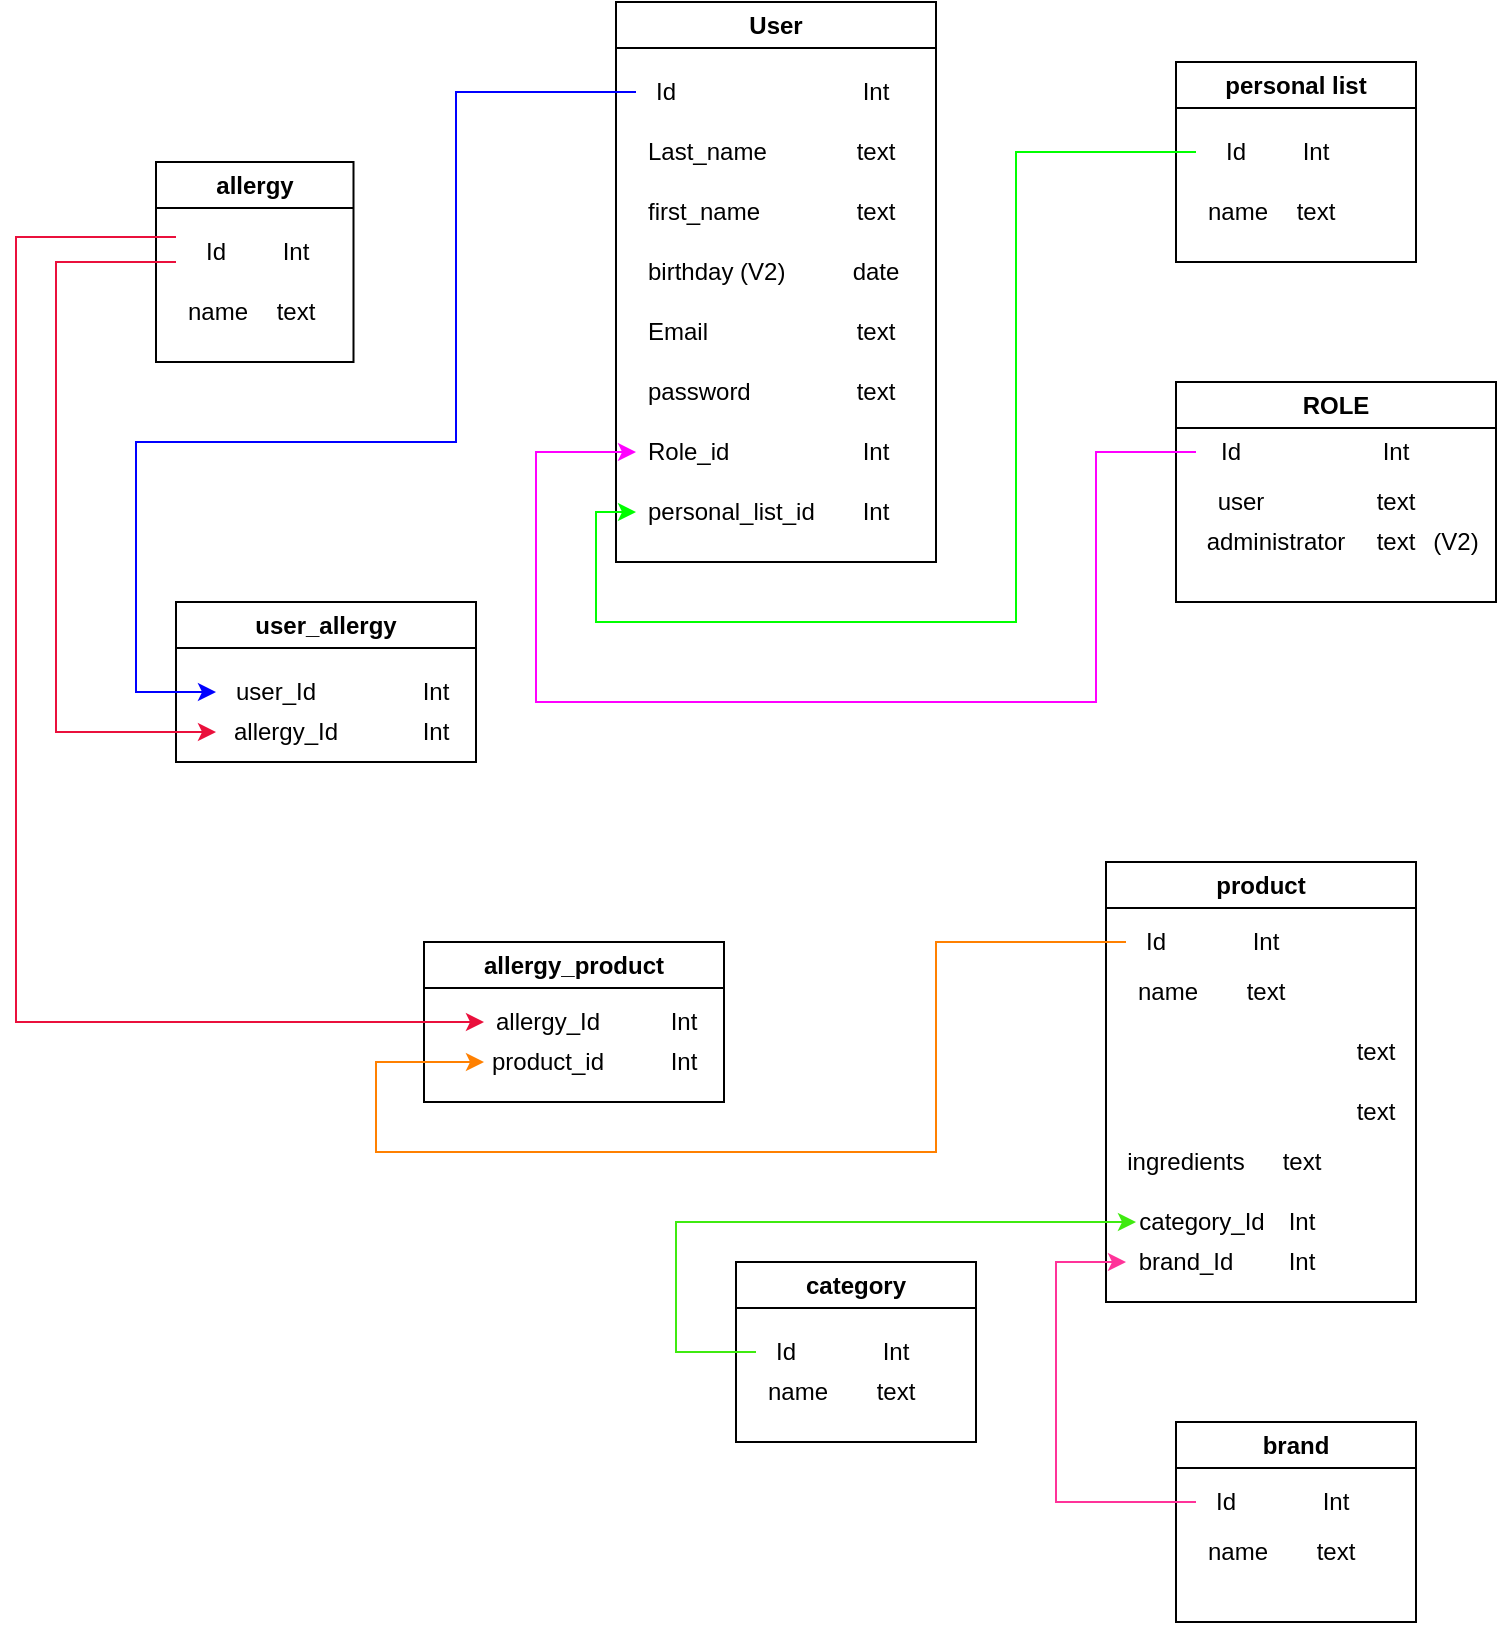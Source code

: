 <mxfile>
    <diagram id="YRYmNDUb8U3ld6joKBLH" name="Page-1">
        <mxGraphModel dx="1147" dy="509" grid="1" gridSize="10" guides="1" tooltips="1" connect="1" arrows="1" fold="1" page="1" pageScale="1" pageWidth="827" pageHeight="1169" math="0" shadow="0">
            <root>
                <mxCell id="0"/>
                <mxCell id="1" parent="0"/>
                <mxCell id="2" value="User" style="swimlane;whiteSpace=wrap;html=1;" parent="1" vertex="1">
                    <mxGeometry x="360" y="10" width="160" height="280" as="geometry"/>
                </mxCell>
                <mxCell id="3" value="Last_name" style="text;strokeColor=none;fillColor=none;align=left;verticalAlign=middle;spacingLeft=4;spacingRight=4;overflow=hidden;points=[[0,0.5],[1,0.5]];portConstraint=eastwest;rotatable=0;whiteSpace=wrap;html=1;" parent="2" vertex="1">
                    <mxGeometry x="10" y="60" width="80" height="30" as="geometry"/>
                </mxCell>
                <mxCell id="4" value="first_name" style="text;strokeColor=none;fillColor=none;align=left;verticalAlign=middle;spacingLeft=4;spacingRight=4;overflow=hidden;points=[[0,0.5],[1,0.5]];portConstraint=eastwest;rotatable=0;whiteSpace=wrap;html=1;" parent="2" vertex="1">
                    <mxGeometry x="10" y="90" width="80" height="30" as="geometry"/>
                </mxCell>
                <mxCell id="5" value="birthday (V2)" style="text;strokeColor=none;fillColor=none;align=left;verticalAlign=middle;spacingLeft=4;spacingRight=4;overflow=hidden;points=[[0,0.5],[1,0.5]];portConstraint=eastwest;rotatable=0;whiteSpace=wrap;html=1;" parent="2" vertex="1">
                    <mxGeometry x="10" y="120" width="80" height="30" as="geometry"/>
                </mxCell>
                <mxCell id="6" value="Email" style="text;strokeColor=none;fillColor=none;align=left;verticalAlign=middle;spacingLeft=4;spacingRight=4;overflow=hidden;points=[[0,0.5],[1,0.5]];portConstraint=eastwest;rotatable=0;whiteSpace=wrap;html=1;" parent="2" vertex="1">
                    <mxGeometry x="10" y="150" width="70" height="30" as="geometry"/>
                </mxCell>
                <mxCell id="7" value="password" style="text;strokeColor=none;fillColor=none;align=left;verticalAlign=middle;spacingLeft=4;spacingRight=4;overflow=hidden;points=[[0,0.5],[1,0.5]];portConstraint=eastwest;rotatable=0;whiteSpace=wrap;html=1;" parent="2" vertex="1">
                    <mxGeometry x="10" y="180" width="70" height="30" as="geometry"/>
                </mxCell>
                <mxCell id="8" value="Id" style="text;html=1;strokeColor=none;fillColor=none;align=center;verticalAlign=middle;whiteSpace=wrap;rounded=0;" parent="2" vertex="1">
                    <mxGeometry x="10" y="30" width="30" height="30" as="geometry"/>
                </mxCell>
                <mxCell id="9" value="Int" style="text;html=1;strokeColor=none;fillColor=none;align=center;verticalAlign=middle;whiteSpace=wrap;rounded=0;" parent="2" vertex="1">
                    <mxGeometry x="100" y="30" width="60" height="30" as="geometry"/>
                </mxCell>
                <mxCell id="10" value="text" style="text;html=1;strokeColor=none;fillColor=none;align=center;verticalAlign=middle;whiteSpace=wrap;rounded=0;" parent="2" vertex="1">
                    <mxGeometry x="100" y="60" width="60" height="30" as="geometry"/>
                </mxCell>
                <mxCell id="11" value="text" style="text;html=1;strokeColor=none;fillColor=none;align=center;verticalAlign=middle;whiteSpace=wrap;rounded=0;" parent="2" vertex="1">
                    <mxGeometry x="100" y="90" width="60" height="30" as="geometry"/>
                </mxCell>
                <mxCell id="12" value="date" style="text;html=1;strokeColor=none;fillColor=none;align=center;verticalAlign=middle;whiteSpace=wrap;rounded=0;" parent="2" vertex="1">
                    <mxGeometry x="100" y="120" width="60" height="30" as="geometry"/>
                </mxCell>
                <mxCell id="13" value="text" style="text;html=1;strokeColor=none;fillColor=none;align=center;verticalAlign=middle;whiteSpace=wrap;rounded=0;" parent="2" vertex="1">
                    <mxGeometry x="100" y="150" width="60" height="30" as="geometry"/>
                </mxCell>
                <mxCell id="14" value="text" style="text;html=1;strokeColor=none;fillColor=none;align=center;verticalAlign=middle;whiteSpace=wrap;rounded=0;" parent="2" vertex="1">
                    <mxGeometry x="100" y="180" width="60" height="30" as="geometry"/>
                </mxCell>
                <mxCell id="15" value="Int" style="text;html=1;strokeColor=none;fillColor=none;align=center;verticalAlign=middle;whiteSpace=wrap;rounded=0;" parent="2" vertex="1">
                    <mxGeometry x="110" y="245" width="40" height="20" as="geometry"/>
                </mxCell>
                <mxCell id="16" value="personal_list_id" style="text;strokeColor=none;fillColor=none;align=left;verticalAlign=middle;spacingLeft=4;spacingRight=4;overflow=hidden;points=[[0,0.5],[1,0.5]];portConstraint=eastwest;rotatable=0;whiteSpace=wrap;html=1;" parent="2" vertex="1">
                    <mxGeometry x="10" y="240" width="100" height="30" as="geometry"/>
                </mxCell>
                <mxCell id="17" value="Int" style="text;html=1;strokeColor=none;fillColor=none;align=center;verticalAlign=middle;whiteSpace=wrap;rounded=0;" parent="2" vertex="1">
                    <mxGeometry x="110" y="215" width="40" height="20" as="geometry"/>
                </mxCell>
                <mxCell id="18" value="Role_id" style="text;strokeColor=none;fillColor=none;align=left;verticalAlign=middle;spacingLeft=4;spacingRight=4;overflow=hidden;points=[[0,0.5],[1,0.5]];portConstraint=eastwest;rotatable=0;whiteSpace=wrap;html=1;" parent="2" vertex="1">
                    <mxGeometry x="10" y="210" width="70" height="30" as="geometry"/>
                </mxCell>
                <mxCell id="19" value="allergy" style="swimlane;whiteSpace=wrap;html=1;" parent="1" vertex="1">
                    <mxGeometry x="130" y="90" width="98.75" height="100" as="geometry"/>
                </mxCell>
                <mxCell id="20" value="name" style="text;strokeColor=none;fillColor=none;align=left;verticalAlign=middle;spacingLeft=4;spacingRight=4;overflow=hidden;points=[[0,0.5],[1,0.5]];portConstraint=eastwest;rotatable=0;whiteSpace=wrap;html=1;" parent="19" vertex="1">
                    <mxGeometry x="10" y="60" width="80" height="30" as="geometry"/>
                </mxCell>
                <mxCell id="21" value="Id" style="text;html=1;strokeColor=none;fillColor=none;align=center;verticalAlign=middle;whiteSpace=wrap;rounded=0;" parent="19" vertex="1">
                    <mxGeometry x="10" y="30" width="40" height="30" as="geometry"/>
                </mxCell>
                <mxCell id="22" value="Int" style="text;html=1;strokeColor=none;fillColor=none;align=center;verticalAlign=middle;whiteSpace=wrap;rounded=0;" parent="19" vertex="1">
                    <mxGeometry x="40" y="30" width="60" height="30" as="geometry"/>
                </mxCell>
                <mxCell id="23" value="text" style="text;html=1;strokeColor=none;fillColor=none;align=center;verticalAlign=middle;whiteSpace=wrap;rounded=0;" parent="19" vertex="1">
                    <mxGeometry x="40" y="60" width="60" height="30" as="geometry"/>
                </mxCell>
                <mxCell id="24" value="ROLE" style="swimlane;whiteSpace=wrap;html=1;" parent="1" vertex="1">
                    <mxGeometry x="640" y="200" width="160" height="110" as="geometry"/>
                </mxCell>
                <mxCell id="25" value="user" style="text;html=1;strokeColor=none;fillColor=none;align=center;verticalAlign=middle;whiteSpace=wrap;rounded=0;" parent="24" vertex="1">
                    <mxGeometry x="10" y="50" width="45" height="20" as="geometry"/>
                </mxCell>
                <mxCell id="26" value="administrator" style="text;html=1;strokeColor=none;fillColor=none;align=center;verticalAlign=middle;whiteSpace=wrap;rounded=0;" parent="24" vertex="1">
                    <mxGeometry x="6" y="75" width="87.5" height="10" as="geometry"/>
                </mxCell>
                <mxCell id="27" value="Id" style="text;html=1;strokeColor=none;fillColor=none;align=center;verticalAlign=middle;whiteSpace=wrap;rounded=0;" parent="24" vertex="1">
                    <mxGeometry x="10" y="20" width="35" height="30" as="geometry"/>
                </mxCell>
                <mxCell id="28" value="Int" style="text;html=1;strokeColor=none;fillColor=none;align=center;verticalAlign=middle;whiteSpace=wrap;rounded=0;" parent="24" vertex="1">
                    <mxGeometry x="80" y="20" width="60" height="30" as="geometry"/>
                </mxCell>
                <mxCell id="29" value="text" style="text;html=1;strokeColor=none;fillColor=none;align=center;verticalAlign=middle;whiteSpace=wrap;rounded=0;" parent="24" vertex="1">
                    <mxGeometry x="80" y="45" width="60" height="30" as="geometry"/>
                </mxCell>
                <mxCell id="30" value="text" style="text;html=1;strokeColor=none;fillColor=none;align=center;verticalAlign=middle;whiteSpace=wrap;rounded=0;" parent="24" vertex="1">
                    <mxGeometry x="80" y="65" width="60" height="30" as="geometry"/>
                </mxCell>
                <mxCell id="31" value="(V2)" style="text;html=1;strokeColor=none;fillColor=none;align=center;verticalAlign=middle;whiteSpace=wrap;rounded=0;" parent="24" vertex="1">
                    <mxGeometry x="120" y="70" width="40" height="20" as="geometry"/>
                </mxCell>
                <mxCell id="32" value="category" style="swimlane;whiteSpace=wrap;html=1;startSize=23;" parent="1" vertex="1">
                    <mxGeometry x="420" y="640" width="120" height="90" as="geometry"/>
                </mxCell>
                <mxCell id="33" value="name" style="text;strokeColor=none;fillColor=none;align=left;verticalAlign=middle;spacingLeft=4;spacingRight=4;overflow=hidden;points=[[0,0.5],[1,0.5]];portConstraint=eastwest;rotatable=0;whiteSpace=wrap;html=1;" parent="32" vertex="1">
                    <mxGeometry x="10" y="50" width="80" height="30" as="geometry"/>
                </mxCell>
                <mxCell id="34" value="Id" style="text;html=1;strokeColor=none;fillColor=none;align=center;verticalAlign=middle;whiteSpace=wrap;rounded=0;" parent="32" vertex="1">
                    <mxGeometry x="10" y="30" width="30" height="30" as="geometry"/>
                </mxCell>
                <mxCell id="35" value="Int" style="text;html=1;strokeColor=none;fillColor=none;align=center;verticalAlign=middle;whiteSpace=wrap;rounded=0;" parent="32" vertex="1">
                    <mxGeometry x="50" y="30" width="60" height="30" as="geometry"/>
                </mxCell>
                <mxCell id="36" value="text" style="text;html=1;strokeColor=none;fillColor=none;align=center;verticalAlign=middle;whiteSpace=wrap;rounded=0;" parent="32" vertex="1">
                    <mxGeometry x="50" y="50" width="60" height="30" as="geometry"/>
                </mxCell>
                <mxCell id="37" value="brand" style="swimlane;whiteSpace=wrap;html=1;startSize=23;" parent="1" vertex="1">
                    <mxGeometry x="640" y="720" width="120" height="100" as="geometry"/>
                </mxCell>
                <mxCell id="38" value="name" style="text;strokeColor=none;fillColor=none;align=left;verticalAlign=middle;spacingLeft=4;spacingRight=4;overflow=hidden;points=[[0,0.5],[1,0.5]];portConstraint=eastwest;rotatable=0;whiteSpace=wrap;html=1;" parent="37" vertex="1">
                    <mxGeometry x="10" y="50" width="80" height="30" as="geometry"/>
                </mxCell>
                <mxCell id="39" value="Id" style="text;html=1;strokeColor=none;fillColor=none;align=center;verticalAlign=middle;whiteSpace=wrap;rounded=0;" parent="37" vertex="1">
                    <mxGeometry x="10" y="30" width="30" height="20" as="geometry"/>
                </mxCell>
                <mxCell id="40" value="Int" style="text;html=1;strokeColor=none;fillColor=none;align=center;verticalAlign=middle;whiteSpace=wrap;rounded=0;" parent="37" vertex="1">
                    <mxGeometry x="65" y="30" width="30" height="20" as="geometry"/>
                </mxCell>
                <mxCell id="41" value="text" style="text;html=1;strokeColor=none;fillColor=none;align=center;verticalAlign=middle;whiteSpace=wrap;rounded=0;" parent="37" vertex="1">
                    <mxGeometry x="50" y="50" width="60" height="30" as="geometry"/>
                </mxCell>
                <mxCell id="42" value="product" style="swimlane;whiteSpace=wrap;html=1;startSize=23;" parent="1" vertex="1">
                    <mxGeometry x="605" y="440" width="155" height="220" as="geometry"/>
                </mxCell>
                <mxCell id="43" value="name" style="text;strokeColor=none;fillColor=none;align=left;verticalAlign=middle;spacingLeft=4;spacingRight=4;overflow=hidden;points=[[0,0.5],[1,0.5]];portConstraint=eastwest;rotatable=0;whiteSpace=wrap;html=1;" parent="42" vertex="1">
                    <mxGeometry x="10" y="55" width="50" height="20" as="geometry"/>
                </mxCell>
                <mxCell id="44" value="Id" style="text;html=1;strokeColor=none;fillColor=none;align=center;verticalAlign=middle;whiteSpace=wrap;rounded=0;" parent="42" vertex="1">
                    <mxGeometry x="10" y="25" width="30" height="30" as="geometry"/>
                </mxCell>
                <mxCell id="45" value="Int" style="text;html=1;strokeColor=none;fillColor=none;align=center;verticalAlign=middle;whiteSpace=wrap;rounded=0;" parent="42" vertex="1">
                    <mxGeometry x="65" y="25" width="30" height="30" as="geometry"/>
                </mxCell>
                <mxCell id="46" value="text" style="text;html=1;strokeColor=none;fillColor=none;align=center;verticalAlign=middle;whiteSpace=wrap;rounded=0;" parent="42" vertex="1">
                    <mxGeometry x="60" y="50" width="40" height="30" as="geometry"/>
                </mxCell>
                <mxCell id="47" value="category_Id" style="text;html=1;strokeColor=none;fillColor=none;align=center;verticalAlign=middle;whiteSpace=wrap;rounded=0;" parent="42" vertex="1">
                    <mxGeometry x="17.5" y="170" width="60" height="20" as="geometry"/>
                </mxCell>
                <mxCell id="48" value="brand_Id" style="text;html=1;strokeColor=none;fillColor=none;align=center;verticalAlign=middle;whiteSpace=wrap;rounded=0;" parent="42" vertex="1">
                    <mxGeometry x="10" y="190" width="60" height="20" as="geometry"/>
                </mxCell>
                <mxCell id="49" value="Int" style="text;html=1;strokeColor=none;fillColor=none;align=center;verticalAlign=middle;whiteSpace=wrap;rounded=0;" parent="42" vertex="1">
                    <mxGeometry x="77.5" y="190" width="40" height="20" as="geometry"/>
                </mxCell>
                <mxCell id="50" value="Int" style="text;html=1;strokeColor=none;fillColor=none;align=center;verticalAlign=middle;whiteSpace=wrap;rounded=0;" parent="42" vertex="1">
                    <mxGeometry x="77.5" y="170" width="40" height="20" as="geometry"/>
                </mxCell>
                <mxCell id="51" value="&lt;span style=&quot;font-family: Helvetica; font-size: 12px; font-style: normal; font-variant-ligatures: normal; font-variant-caps: normal; font-weight: 400; letter-spacing: normal; orphans: 2; text-align: left; text-indent: 0px; text-transform: none; widows: 2; word-spacing: 0px; -webkit-text-stroke-width: 0px; text-decoration-thickness: initial; text-decoration-style: initial; text-decoration-color: initial; float: none; display: inline !important;&quot;&gt;&lt;font color=&quot;#ffffff&quot;&gt;product picture&lt;/font&gt;&lt;/span&gt;" style="text;whiteSpace=wrap;html=1;verticalAlign=middle;" parent="42" vertex="1">
                    <mxGeometry x="10" y="80" width="90" height="30" as="geometry"/>
                </mxCell>
                <mxCell id="52" value="&lt;span style=&quot;font-family: Helvetica; font-size: 12px; font-style: normal; font-variant-ligatures: normal; font-variant-caps: normal; font-weight: 400; letter-spacing: normal; orphans: 2; text-align: left; text-indent: 0px; text-transform: none; widows: 2; word-spacing: 0px; -webkit-text-stroke-width: 0px; text-decoration-thickness: initial; text-decoration-style: initial; text-decoration-color: initial; float: none; display: inline !important;&quot;&gt;&lt;font style=&quot;&quot; color=&quot;#ffffff&quot;&gt;product ingredients&lt;/font&gt;&lt;/span&gt;" style="text;whiteSpace=wrap;html=1;verticalAlign=middle;" parent="42" vertex="1">
                    <mxGeometry x="10" y="110" width="105" height="30" as="geometry"/>
                </mxCell>
                <mxCell id="53" value="ingredients" style="text;html=1;strokeColor=none;fillColor=none;align=center;verticalAlign=middle;whiteSpace=wrap;rounded=0;" parent="42" vertex="1">
                    <mxGeometry x="10" y="140" width="60" height="20" as="geometry"/>
                </mxCell>
                <mxCell id="54" value="text" style="text;html=1;strokeColor=none;fillColor=none;align=center;verticalAlign=middle;whiteSpace=wrap;rounded=0;" parent="42" vertex="1">
                    <mxGeometry x="77.5" y="135" width="40" height="30" as="geometry"/>
                </mxCell>
                <mxCell id="55" value="text" style="text;html=1;strokeColor=none;fillColor=none;align=center;verticalAlign=middle;whiteSpace=wrap;rounded=0;" parent="42" vertex="1">
                    <mxGeometry x="115" y="110" width="40" height="30" as="geometry"/>
                </mxCell>
                <mxCell id="56" value="text" style="text;html=1;strokeColor=none;fillColor=none;align=center;verticalAlign=middle;whiteSpace=wrap;rounded=0;" parent="42" vertex="1">
                    <mxGeometry x="115" y="80" width="40" height="30" as="geometry"/>
                </mxCell>
                <mxCell id="57" value="user_allergy" style="swimlane;whiteSpace=wrap;html=1;startSize=23;" parent="1" vertex="1">
                    <mxGeometry x="140" y="310" width="150" height="80" as="geometry"/>
                </mxCell>
                <mxCell id="58" value="user_Id" style="text;html=1;strokeColor=none;fillColor=none;align=center;verticalAlign=middle;whiteSpace=wrap;rounded=0;" parent="57" vertex="1">
                    <mxGeometry x="20" y="30" width="60" height="30" as="geometry"/>
                </mxCell>
                <mxCell id="59" value="allergy_Id" style="text;html=1;strokeColor=none;fillColor=none;align=center;verticalAlign=middle;whiteSpace=wrap;rounded=0;" parent="57" vertex="1">
                    <mxGeometry x="20" y="50" width="70" height="30" as="geometry"/>
                </mxCell>
                <mxCell id="60" value="Int" style="text;html=1;strokeColor=none;fillColor=none;align=center;verticalAlign=middle;whiteSpace=wrap;rounded=0;" parent="57" vertex="1">
                    <mxGeometry x="110" y="35" width="40" height="20" as="geometry"/>
                </mxCell>
                <mxCell id="61" value="Int" style="text;html=1;strokeColor=none;fillColor=none;align=center;verticalAlign=middle;whiteSpace=wrap;rounded=0;" parent="57" vertex="1">
                    <mxGeometry x="110" y="55" width="40" height="20" as="geometry"/>
                </mxCell>
                <mxCell id="62" style="edgeStyle=orthogonalEdgeStyle;rounded=0;orthogonalLoop=1;jettySize=auto;html=1;strokeColor=#EA103C;entryX=0;entryY=0.5;entryDx=0;entryDy=0;" parent="1" target="59" edge="1">
                    <mxGeometry relative="1" as="geometry">
                        <Array as="points">
                            <mxPoint x="140" y="140"/>
                            <mxPoint x="80" y="140"/>
                            <mxPoint x="80" y="375"/>
                        </Array>
                        <mxPoint x="140" y="140" as="sourcePoint"/>
                        <mxPoint x="100" y="425" as="targetPoint"/>
                    </mxGeometry>
                </mxCell>
                <mxCell id="63" style="edgeStyle=orthogonalEdgeStyle;rounded=0;orthogonalLoop=1;jettySize=auto;html=1;exitX=0;exitY=0.5;exitDx=0;exitDy=0;strokeColor=#3fea10;" parent="1" source="34" edge="1">
                    <mxGeometry relative="1" as="geometry">
                        <Array as="points">
                            <mxPoint x="390" y="685"/>
                            <mxPoint x="390" y="620"/>
                        </Array>
                        <mxPoint x="620" y="620" as="targetPoint"/>
                    </mxGeometry>
                </mxCell>
                <mxCell id="64" value="allergy_product" style="swimlane;whiteSpace=wrap;html=1;startSize=23;" parent="1" vertex="1">
                    <mxGeometry x="264" y="480" width="150" height="80" as="geometry"/>
                </mxCell>
                <mxCell id="65" value="allergy_Id" style="text;html=1;strokeColor=none;fillColor=none;align=center;verticalAlign=middle;whiteSpace=wrap;rounded=0;" parent="64" vertex="1">
                    <mxGeometry x="30" y="30" width="63.75" height="20" as="geometry"/>
                </mxCell>
                <mxCell id="66" value="product_id" style="text;html=1;strokeColor=none;fillColor=none;align=center;verticalAlign=middle;whiteSpace=wrap;rounded=0;" parent="64" vertex="1">
                    <mxGeometry x="30" y="50" width="63.75" height="20" as="geometry"/>
                </mxCell>
                <mxCell id="67" value="Int" style="text;html=1;strokeColor=none;fillColor=none;align=center;verticalAlign=middle;whiteSpace=wrap;rounded=0;" parent="64" vertex="1">
                    <mxGeometry x="110" y="30" width="40" height="20" as="geometry"/>
                </mxCell>
                <mxCell id="68" value="Int" style="text;html=1;strokeColor=none;fillColor=none;align=center;verticalAlign=middle;whiteSpace=wrap;rounded=0;" parent="64" vertex="1">
                    <mxGeometry x="110" y="50" width="40" height="20" as="geometry"/>
                </mxCell>
                <mxCell id="69" style="edgeStyle=orthogonalEdgeStyle;rounded=0;orthogonalLoop=1;jettySize=auto;html=1;exitX=0;exitY=0.5;exitDx=0;exitDy=0;entryX=0;entryY=0.5;entryDx=0;entryDy=0;strokeColor=#FF3399;" parent="1" source="39" target="48" edge="1">
                    <mxGeometry relative="1" as="geometry">
                        <Array as="points">
                            <mxPoint x="580" y="760"/>
                            <mxPoint x="580" y="640"/>
                        </Array>
                    </mxGeometry>
                </mxCell>
                <mxCell id="70" style="edgeStyle=orthogonalEdgeStyle;rounded=0;orthogonalLoop=1;jettySize=auto;html=1;strokeColor=#FF8000;fillColor=#dae8fc;gradientColor=#7ea6e0;entryX=0;entryY=0.5;entryDx=0;entryDy=0;exitX=0;exitY=0.5;exitDx=0;exitDy=0;" parent="1" source="44" target="66" edge="1">
                    <mxGeometry relative="1" as="geometry">
                        <Array as="points">
                            <mxPoint x="520" y="480"/>
                            <mxPoint x="520" y="585"/>
                            <mxPoint x="240" y="585"/>
                            <mxPoint x="240" y="540"/>
                        </Array>
                        <mxPoint x="390" y="585" as="sourcePoint"/>
                        <mxPoint x="500" y="470" as="targetPoint"/>
                    </mxGeometry>
                </mxCell>
                <mxCell id="71" value="personal list" style="swimlane;whiteSpace=wrap;html=1;" parent="1" vertex="1">
                    <mxGeometry x="640" y="40" width="120" height="100" as="geometry"/>
                </mxCell>
                <mxCell id="72" value="name" style="text;strokeColor=none;fillColor=none;align=left;verticalAlign=middle;spacingLeft=4;spacingRight=4;overflow=hidden;points=[[0,0.5],[1,0.5]];portConstraint=eastwest;rotatable=0;whiteSpace=wrap;html=1;" parent="71" vertex="1">
                    <mxGeometry x="10" y="60" width="80" height="30" as="geometry"/>
                </mxCell>
                <mxCell id="73" value="Id" style="text;html=1;strokeColor=none;fillColor=none;align=center;verticalAlign=middle;whiteSpace=wrap;rounded=0;" parent="71" vertex="1">
                    <mxGeometry x="10" y="30" width="40" height="30" as="geometry"/>
                </mxCell>
                <mxCell id="74" value="Int" style="text;html=1;strokeColor=none;fillColor=none;align=center;verticalAlign=middle;whiteSpace=wrap;rounded=0;" parent="71" vertex="1">
                    <mxGeometry x="40" y="30" width="60" height="30" as="geometry"/>
                </mxCell>
                <mxCell id="75" value="text" style="text;html=1;strokeColor=none;fillColor=none;align=center;verticalAlign=middle;whiteSpace=wrap;rounded=0;" parent="71" vertex="1">
                    <mxGeometry x="40" y="60" width="60" height="30" as="geometry"/>
                </mxCell>
                <mxCell id="76" style="edgeStyle=orthogonalEdgeStyle;rounded=0;orthogonalLoop=1;jettySize=auto;html=1;exitX=0;exitY=0.5;exitDx=0;exitDy=0;entryX=0;entryY=0.5;entryDx=0;entryDy=0;strokeColor=#FF00FF;" parent="1" source="27" target="18" edge="1">
                    <mxGeometry relative="1" as="geometry">
                        <Array as="points">
                            <mxPoint x="600" y="235"/>
                            <mxPoint x="600" y="360"/>
                            <mxPoint x="320" y="360"/>
                            <mxPoint x="320" y="235"/>
                        </Array>
                    </mxGeometry>
                </mxCell>
                <mxCell id="77" style="edgeStyle=orthogonalEdgeStyle;rounded=0;orthogonalLoop=1;jettySize=auto;html=1;exitX=0;exitY=0.5;exitDx=0;exitDy=0;entryX=0;entryY=0.5;entryDx=0;entryDy=0;strokeColor=#00FF00;" parent="1" source="73" target="16" edge="1">
                    <mxGeometry relative="1" as="geometry">
                        <Array as="points">
                            <mxPoint x="560" y="85"/>
                            <mxPoint x="560" y="320"/>
                            <mxPoint x="350" y="320"/>
                            <mxPoint x="350" y="265"/>
                        </Array>
                    </mxGeometry>
                </mxCell>
                <mxCell id="78" style="edgeStyle=orthogonalEdgeStyle;rounded=0;orthogonalLoop=1;jettySize=auto;html=1;exitX=0;exitY=0.5;exitDx=0;exitDy=0;entryX=0;entryY=0.5;entryDx=0;entryDy=0;strokeColor=#0000FF;" parent="1" source="8" target="58" edge="1">
                    <mxGeometry relative="1" as="geometry">
                        <Array as="points">
                            <mxPoint x="280" y="55"/>
                            <mxPoint x="280" y="230"/>
                            <mxPoint x="120" y="230"/>
                            <mxPoint x="120" y="355"/>
                        </Array>
                    </mxGeometry>
                </mxCell>
                <mxCell id="79" style="edgeStyle=orthogonalEdgeStyle;rounded=0;orthogonalLoop=1;jettySize=auto;html=1;exitX=0;exitY=0.25;exitDx=0;exitDy=0;entryX=0;entryY=0.5;entryDx=0;entryDy=0;strokeColor=#EA103C;" parent="1" source="21" target="65" edge="1">
                    <mxGeometry relative="1" as="geometry">
                        <Array as="points">
                            <mxPoint x="60" y="128"/>
                            <mxPoint x="60" y="520"/>
                        </Array>
                    </mxGeometry>
                </mxCell>
            </root>
        </mxGraphModel>
    </diagram>
</mxfile>